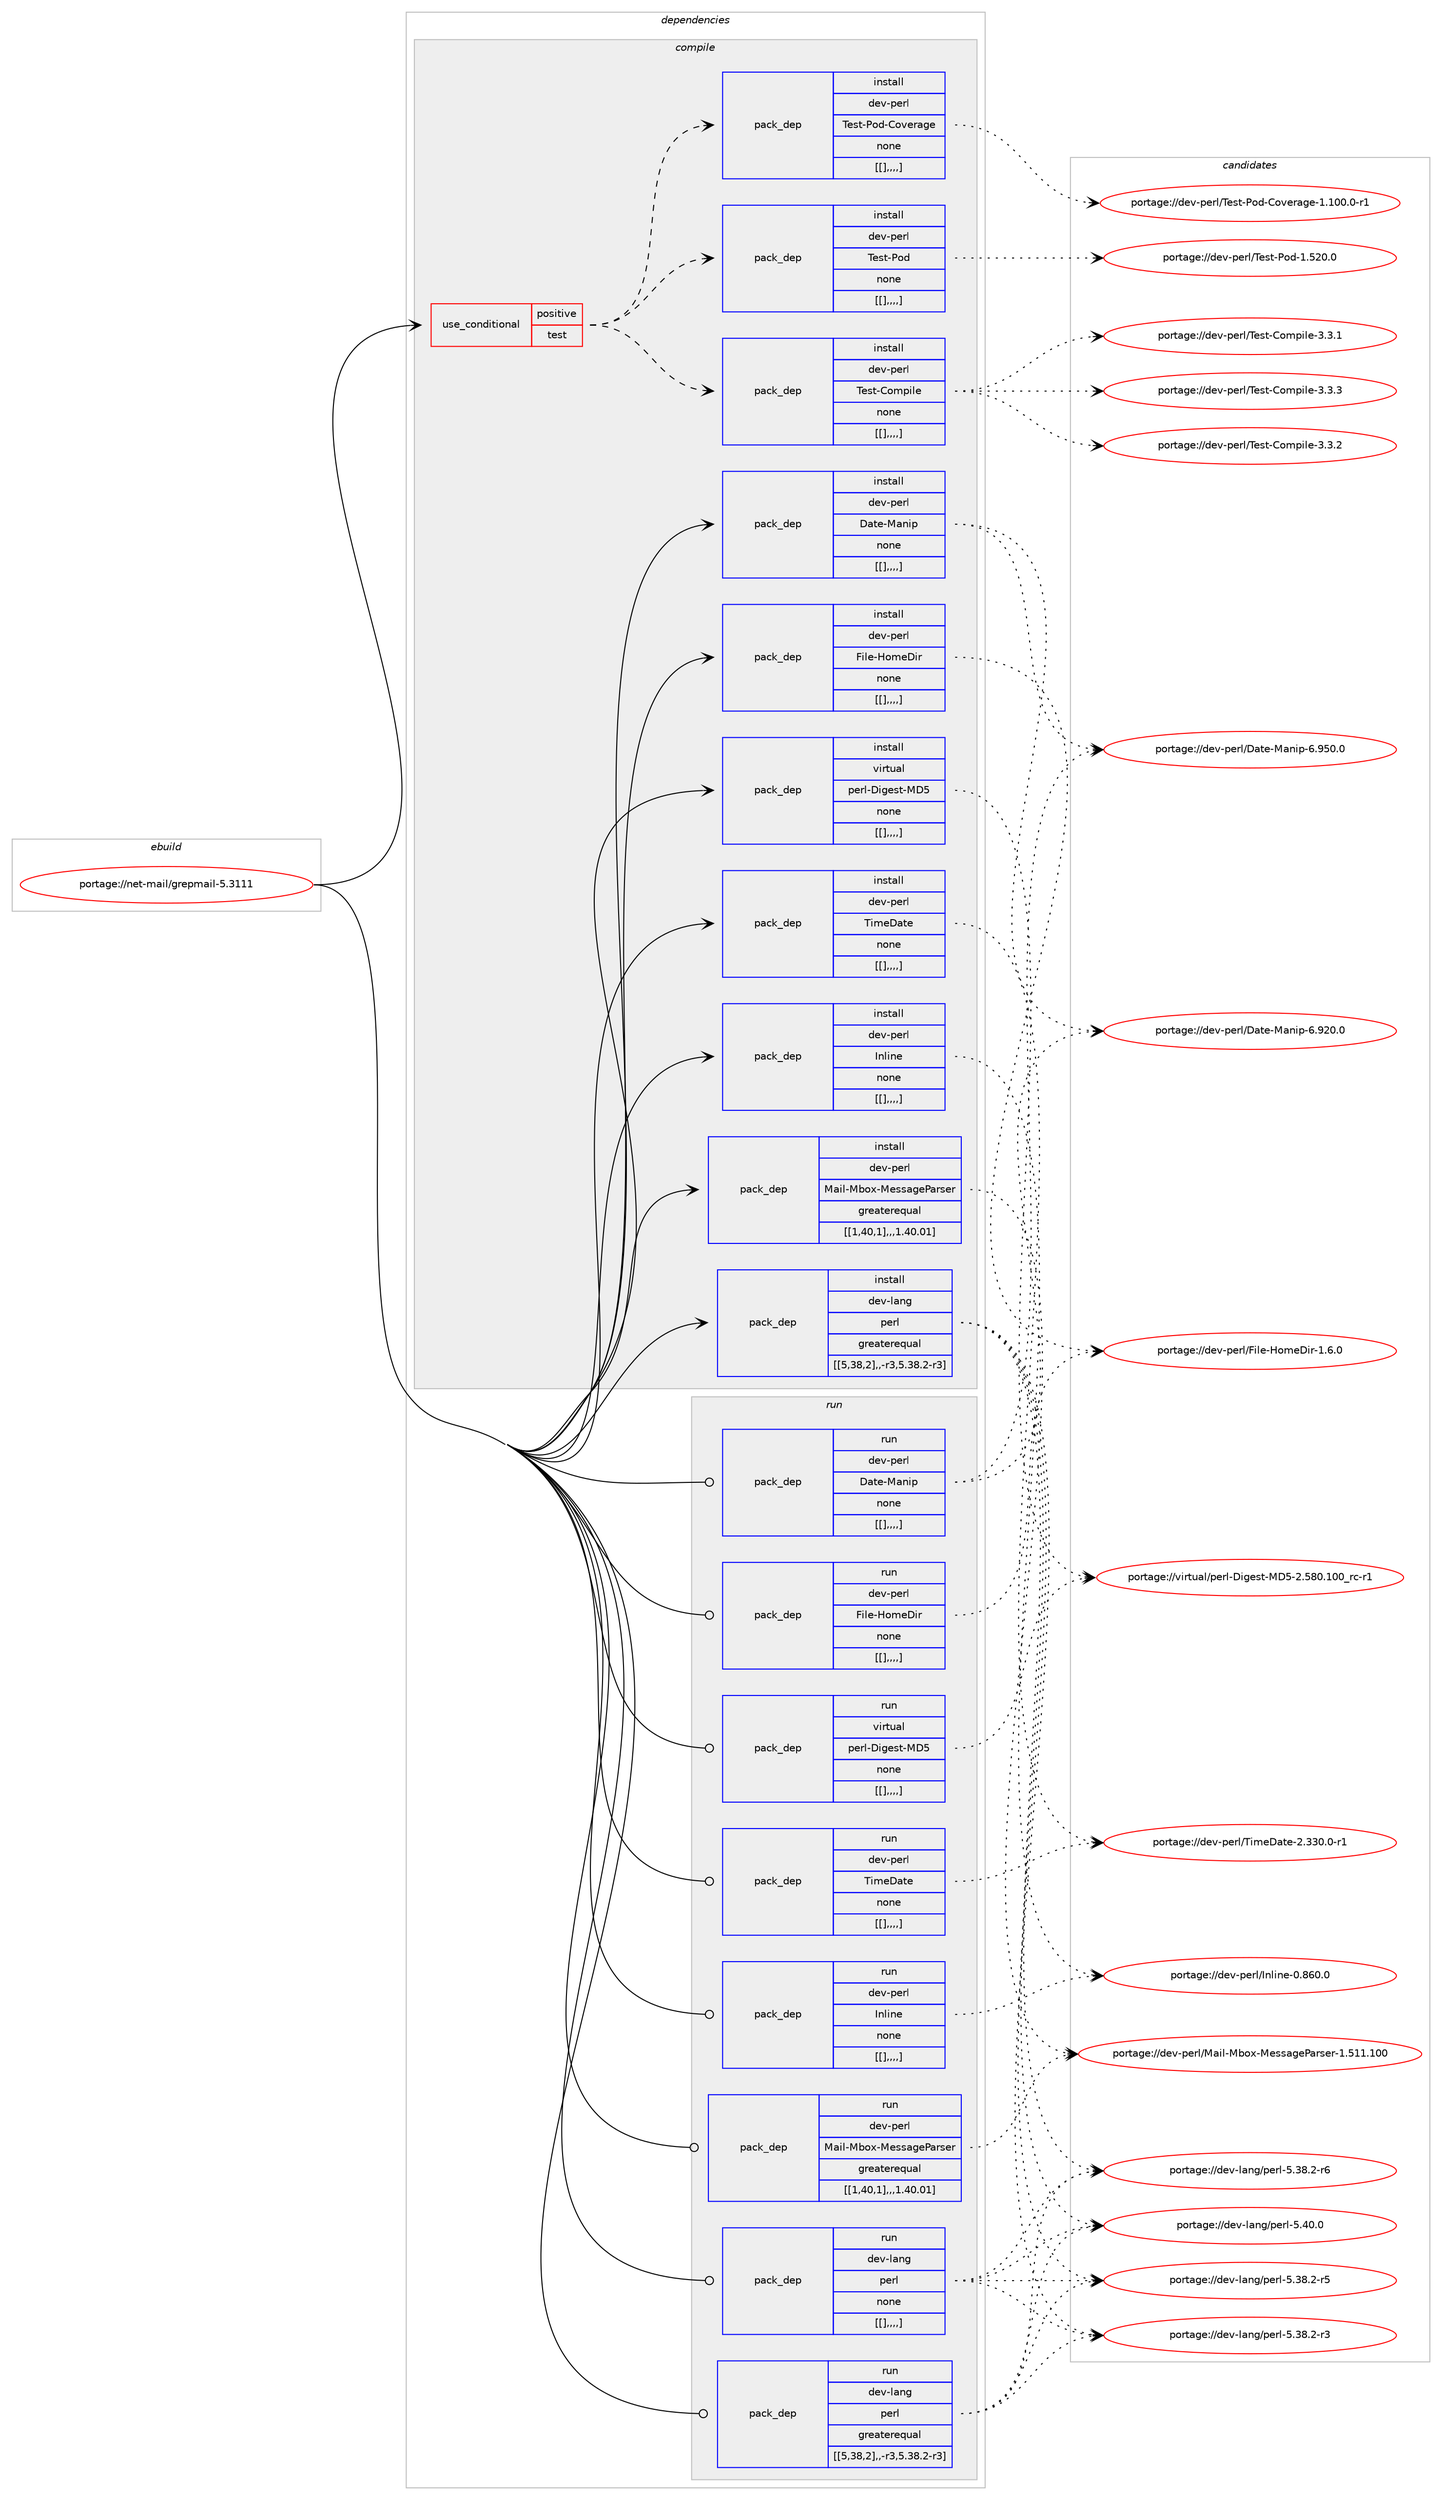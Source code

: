 digraph prolog {

# *************
# Graph options
# *************

newrank=true;
concentrate=true;
compound=true;
graph [rankdir=LR,fontname=Helvetica,fontsize=10,ranksep=1.5];#, ranksep=2.5, nodesep=0.2];
edge  [arrowhead=vee];
node  [fontname=Helvetica,fontsize=10];

# **********
# The ebuild
# **********

subgraph cluster_leftcol {
color=gray;
label=<<i>ebuild</i>>;
id [label="portage://net-mail/grepmail-5.3111", color=red, width=4, href="../net-mail/grepmail-5.3111.svg"];
}

# ****************
# The dependencies
# ****************

subgraph cluster_midcol {
color=gray;
label=<<i>dependencies</i>>;
subgraph cluster_compile {
fillcolor="#eeeeee";
style=filled;
label=<<i>compile</i>>;
subgraph cond99407 {
dependency375524 [label=<<TABLE BORDER="0" CELLBORDER="1" CELLSPACING="0" CELLPADDING="4"><TR><TD ROWSPAN="3" CELLPADDING="10">use_conditional</TD></TR><TR><TD>positive</TD></TR><TR><TD>test</TD></TR></TABLE>>, shape=none, color=red];
subgraph pack273415 {
dependency375525 [label=<<TABLE BORDER="0" CELLBORDER="1" CELLSPACING="0" CELLPADDING="4" WIDTH="220"><TR><TD ROWSPAN="6" CELLPADDING="30">pack_dep</TD></TR><TR><TD WIDTH="110">install</TD></TR><TR><TD>dev-perl</TD></TR><TR><TD>Test-Compile</TD></TR><TR><TD>none</TD></TR><TR><TD>[[],,,,]</TD></TR></TABLE>>, shape=none, color=blue];
}
dependency375524:e -> dependency375525:w [weight=20,style="dashed",arrowhead="vee"];
subgraph pack273416 {
dependency375526 [label=<<TABLE BORDER="0" CELLBORDER="1" CELLSPACING="0" CELLPADDING="4" WIDTH="220"><TR><TD ROWSPAN="6" CELLPADDING="30">pack_dep</TD></TR><TR><TD WIDTH="110">install</TD></TR><TR><TD>dev-perl</TD></TR><TR><TD>Test-Pod</TD></TR><TR><TD>none</TD></TR><TR><TD>[[],,,,]</TD></TR></TABLE>>, shape=none, color=blue];
}
dependency375524:e -> dependency375526:w [weight=20,style="dashed",arrowhead="vee"];
subgraph pack273417 {
dependency375527 [label=<<TABLE BORDER="0" CELLBORDER="1" CELLSPACING="0" CELLPADDING="4" WIDTH="220"><TR><TD ROWSPAN="6" CELLPADDING="30">pack_dep</TD></TR><TR><TD WIDTH="110">install</TD></TR><TR><TD>dev-perl</TD></TR><TR><TD>Test-Pod-Coverage</TD></TR><TR><TD>none</TD></TR><TR><TD>[[],,,,]</TD></TR></TABLE>>, shape=none, color=blue];
}
dependency375524:e -> dependency375527:w [weight=20,style="dashed",arrowhead="vee"];
}
id:e -> dependency375524:w [weight=20,style="solid",arrowhead="vee"];
subgraph pack273418 {
dependency375528 [label=<<TABLE BORDER="0" CELLBORDER="1" CELLSPACING="0" CELLPADDING="4" WIDTH="220"><TR><TD ROWSPAN="6" CELLPADDING="30">pack_dep</TD></TR><TR><TD WIDTH="110">install</TD></TR><TR><TD>dev-lang</TD></TR><TR><TD>perl</TD></TR><TR><TD>greaterequal</TD></TR><TR><TD>[[5,38,2],,-r3,5.38.2-r3]</TD></TR></TABLE>>, shape=none, color=blue];
}
id:e -> dependency375528:w [weight=20,style="solid",arrowhead="vee"];
subgraph pack273419 {
dependency375529 [label=<<TABLE BORDER="0" CELLBORDER="1" CELLSPACING="0" CELLPADDING="4" WIDTH="220"><TR><TD ROWSPAN="6" CELLPADDING="30">pack_dep</TD></TR><TR><TD WIDTH="110">install</TD></TR><TR><TD>dev-perl</TD></TR><TR><TD>Date-Manip</TD></TR><TR><TD>none</TD></TR><TR><TD>[[],,,,]</TD></TR></TABLE>>, shape=none, color=blue];
}
id:e -> dependency375529:w [weight=20,style="solid",arrowhead="vee"];
subgraph pack273420 {
dependency375530 [label=<<TABLE BORDER="0" CELLBORDER="1" CELLSPACING="0" CELLPADDING="4" WIDTH="220"><TR><TD ROWSPAN="6" CELLPADDING="30">pack_dep</TD></TR><TR><TD WIDTH="110">install</TD></TR><TR><TD>dev-perl</TD></TR><TR><TD>File-HomeDir</TD></TR><TR><TD>none</TD></TR><TR><TD>[[],,,,]</TD></TR></TABLE>>, shape=none, color=blue];
}
id:e -> dependency375530:w [weight=20,style="solid",arrowhead="vee"];
subgraph pack273421 {
dependency375531 [label=<<TABLE BORDER="0" CELLBORDER="1" CELLSPACING="0" CELLPADDING="4" WIDTH="220"><TR><TD ROWSPAN="6" CELLPADDING="30">pack_dep</TD></TR><TR><TD WIDTH="110">install</TD></TR><TR><TD>dev-perl</TD></TR><TR><TD>Inline</TD></TR><TR><TD>none</TD></TR><TR><TD>[[],,,,]</TD></TR></TABLE>>, shape=none, color=blue];
}
id:e -> dependency375531:w [weight=20,style="solid",arrowhead="vee"];
subgraph pack273422 {
dependency375532 [label=<<TABLE BORDER="0" CELLBORDER="1" CELLSPACING="0" CELLPADDING="4" WIDTH="220"><TR><TD ROWSPAN="6" CELLPADDING="30">pack_dep</TD></TR><TR><TD WIDTH="110">install</TD></TR><TR><TD>dev-perl</TD></TR><TR><TD>Mail-Mbox-MessageParser</TD></TR><TR><TD>greaterequal</TD></TR><TR><TD>[[1,40,1],,,1.40.01]</TD></TR></TABLE>>, shape=none, color=blue];
}
id:e -> dependency375532:w [weight=20,style="solid",arrowhead="vee"];
subgraph pack273423 {
dependency375533 [label=<<TABLE BORDER="0" CELLBORDER="1" CELLSPACING="0" CELLPADDING="4" WIDTH="220"><TR><TD ROWSPAN="6" CELLPADDING="30">pack_dep</TD></TR><TR><TD WIDTH="110">install</TD></TR><TR><TD>dev-perl</TD></TR><TR><TD>TimeDate</TD></TR><TR><TD>none</TD></TR><TR><TD>[[],,,,]</TD></TR></TABLE>>, shape=none, color=blue];
}
id:e -> dependency375533:w [weight=20,style="solid",arrowhead="vee"];
subgraph pack273424 {
dependency375534 [label=<<TABLE BORDER="0" CELLBORDER="1" CELLSPACING="0" CELLPADDING="4" WIDTH="220"><TR><TD ROWSPAN="6" CELLPADDING="30">pack_dep</TD></TR><TR><TD WIDTH="110">install</TD></TR><TR><TD>virtual</TD></TR><TR><TD>perl-Digest-MD5</TD></TR><TR><TD>none</TD></TR><TR><TD>[[],,,,]</TD></TR></TABLE>>, shape=none, color=blue];
}
id:e -> dependency375534:w [weight=20,style="solid",arrowhead="vee"];
}
subgraph cluster_compileandrun {
fillcolor="#eeeeee";
style=filled;
label=<<i>compile and run</i>>;
}
subgraph cluster_run {
fillcolor="#eeeeee";
style=filled;
label=<<i>run</i>>;
subgraph pack273425 {
dependency375535 [label=<<TABLE BORDER="0" CELLBORDER="1" CELLSPACING="0" CELLPADDING="4" WIDTH="220"><TR><TD ROWSPAN="6" CELLPADDING="30">pack_dep</TD></TR><TR><TD WIDTH="110">run</TD></TR><TR><TD>dev-lang</TD></TR><TR><TD>perl</TD></TR><TR><TD>greaterequal</TD></TR><TR><TD>[[5,38,2],,-r3,5.38.2-r3]</TD></TR></TABLE>>, shape=none, color=blue];
}
id:e -> dependency375535:w [weight=20,style="solid",arrowhead="odot"];
subgraph pack273426 {
dependency375536 [label=<<TABLE BORDER="0" CELLBORDER="1" CELLSPACING="0" CELLPADDING="4" WIDTH="220"><TR><TD ROWSPAN="6" CELLPADDING="30">pack_dep</TD></TR><TR><TD WIDTH="110">run</TD></TR><TR><TD>dev-lang</TD></TR><TR><TD>perl</TD></TR><TR><TD>none</TD></TR><TR><TD>[[],,,,]</TD></TR></TABLE>>, shape=none, color=blue];
}
id:e -> dependency375536:w [weight=20,style="solid",arrowhead="odot"];
subgraph pack273427 {
dependency375537 [label=<<TABLE BORDER="0" CELLBORDER="1" CELLSPACING="0" CELLPADDING="4" WIDTH="220"><TR><TD ROWSPAN="6" CELLPADDING="30">pack_dep</TD></TR><TR><TD WIDTH="110">run</TD></TR><TR><TD>dev-perl</TD></TR><TR><TD>Date-Manip</TD></TR><TR><TD>none</TD></TR><TR><TD>[[],,,,]</TD></TR></TABLE>>, shape=none, color=blue];
}
id:e -> dependency375537:w [weight=20,style="solid",arrowhead="odot"];
subgraph pack273428 {
dependency375538 [label=<<TABLE BORDER="0" CELLBORDER="1" CELLSPACING="0" CELLPADDING="4" WIDTH="220"><TR><TD ROWSPAN="6" CELLPADDING="30">pack_dep</TD></TR><TR><TD WIDTH="110">run</TD></TR><TR><TD>dev-perl</TD></TR><TR><TD>File-HomeDir</TD></TR><TR><TD>none</TD></TR><TR><TD>[[],,,,]</TD></TR></TABLE>>, shape=none, color=blue];
}
id:e -> dependency375538:w [weight=20,style="solid",arrowhead="odot"];
subgraph pack273429 {
dependency375539 [label=<<TABLE BORDER="0" CELLBORDER="1" CELLSPACING="0" CELLPADDING="4" WIDTH="220"><TR><TD ROWSPAN="6" CELLPADDING="30">pack_dep</TD></TR><TR><TD WIDTH="110">run</TD></TR><TR><TD>dev-perl</TD></TR><TR><TD>Inline</TD></TR><TR><TD>none</TD></TR><TR><TD>[[],,,,]</TD></TR></TABLE>>, shape=none, color=blue];
}
id:e -> dependency375539:w [weight=20,style="solid",arrowhead="odot"];
subgraph pack273430 {
dependency375540 [label=<<TABLE BORDER="0" CELLBORDER="1" CELLSPACING="0" CELLPADDING="4" WIDTH="220"><TR><TD ROWSPAN="6" CELLPADDING="30">pack_dep</TD></TR><TR><TD WIDTH="110">run</TD></TR><TR><TD>dev-perl</TD></TR><TR><TD>Mail-Mbox-MessageParser</TD></TR><TR><TD>greaterequal</TD></TR><TR><TD>[[1,40,1],,,1.40.01]</TD></TR></TABLE>>, shape=none, color=blue];
}
id:e -> dependency375540:w [weight=20,style="solid",arrowhead="odot"];
subgraph pack273431 {
dependency375541 [label=<<TABLE BORDER="0" CELLBORDER="1" CELLSPACING="0" CELLPADDING="4" WIDTH="220"><TR><TD ROWSPAN="6" CELLPADDING="30">pack_dep</TD></TR><TR><TD WIDTH="110">run</TD></TR><TR><TD>dev-perl</TD></TR><TR><TD>TimeDate</TD></TR><TR><TD>none</TD></TR><TR><TD>[[],,,,]</TD></TR></TABLE>>, shape=none, color=blue];
}
id:e -> dependency375541:w [weight=20,style="solid",arrowhead="odot"];
subgraph pack273432 {
dependency375542 [label=<<TABLE BORDER="0" CELLBORDER="1" CELLSPACING="0" CELLPADDING="4" WIDTH="220"><TR><TD ROWSPAN="6" CELLPADDING="30">pack_dep</TD></TR><TR><TD WIDTH="110">run</TD></TR><TR><TD>virtual</TD></TR><TR><TD>perl-Digest-MD5</TD></TR><TR><TD>none</TD></TR><TR><TD>[[],,,,]</TD></TR></TABLE>>, shape=none, color=blue];
}
id:e -> dependency375542:w [weight=20,style="solid",arrowhead="odot"];
}
}

# **************
# The candidates
# **************

subgraph cluster_choices {
rank=same;
color=gray;
label=<<i>candidates</i>>;

subgraph choice273415 {
color=black;
nodesep=1;
choice1001011184511210111410847841011151164567111109112105108101455146514651 [label="portage://dev-perl/Test-Compile-3.3.3", color=red, width=4,href="../dev-perl/Test-Compile-3.3.3.svg"];
choice1001011184511210111410847841011151164567111109112105108101455146514650 [label="portage://dev-perl/Test-Compile-3.3.2", color=red, width=4,href="../dev-perl/Test-Compile-3.3.2.svg"];
choice1001011184511210111410847841011151164567111109112105108101455146514649 [label="portage://dev-perl/Test-Compile-3.3.1", color=red, width=4,href="../dev-perl/Test-Compile-3.3.1.svg"];
dependency375525:e -> choice1001011184511210111410847841011151164567111109112105108101455146514651:w [style=dotted,weight="100"];
dependency375525:e -> choice1001011184511210111410847841011151164567111109112105108101455146514650:w [style=dotted,weight="100"];
dependency375525:e -> choice1001011184511210111410847841011151164567111109112105108101455146514649:w [style=dotted,weight="100"];
}
subgraph choice273416 {
color=black;
nodesep=1;
choice10010111845112101114108478410111511645801111004549465350484648 [label="portage://dev-perl/Test-Pod-1.520.0", color=red, width=4,href="../dev-perl/Test-Pod-1.520.0.svg"];
dependency375526:e -> choice10010111845112101114108478410111511645801111004549465350484648:w [style=dotted,weight="100"];
}
subgraph choice273417 {
color=black;
nodesep=1;
choice100101118451121011141084784101115116458011110045671111181011149710310145494649484846484511449 [label="portage://dev-perl/Test-Pod-Coverage-1.100.0-r1", color=red, width=4,href="../dev-perl/Test-Pod-Coverage-1.100.0-r1.svg"];
dependency375527:e -> choice100101118451121011141084784101115116458011110045671111181011149710310145494649484846484511449:w [style=dotted,weight="100"];
}
subgraph choice273418 {
color=black;
nodesep=1;
choice10010111845108971101034711210111410845534652484648 [label="portage://dev-lang/perl-5.40.0", color=red, width=4,href="../dev-lang/perl-5.40.0.svg"];
choice100101118451089711010347112101114108455346515646504511454 [label="portage://dev-lang/perl-5.38.2-r6", color=red, width=4,href="../dev-lang/perl-5.38.2-r6.svg"];
choice100101118451089711010347112101114108455346515646504511453 [label="portage://dev-lang/perl-5.38.2-r5", color=red, width=4,href="../dev-lang/perl-5.38.2-r5.svg"];
choice100101118451089711010347112101114108455346515646504511451 [label="portage://dev-lang/perl-5.38.2-r3", color=red, width=4,href="../dev-lang/perl-5.38.2-r3.svg"];
dependency375528:e -> choice10010111845108971101034711210111410845534652484648:w [style=dotted,weight="100"];
dependency375528:e -> choice100101118451089711010347112101114108455346515646504511454:w [style=dotted,weight="100"];
dependency375528:e -> choice100101118451089711010347112101114108455346515646504511453:w [style=dotted,weight="100"];
dependency375528:e -> choice100101118451089711010347112101114108455346515646504511451:w [style=dotted,weight="100"];
}
subgraph choice273419 {
color=black;
nodesep=1;
choice100101118451121011141084768971161014577971101051124554465753484648 [label="portage://dev-perl/Date-Manip-6.950.0", color=red, width=4,href="../dev-perl/Date-Manip-6.950.0.svg"];
choice100101118451121011141084768971161014577971101051124554465750484648 [label="portage://dev-perl/Date-Manip-6.920.0", color=red, width=4,href="../dev-perl/Date-Manip-6.920.0.svg"];
dependency375529:e -> choice100101118451121011141084768971161014577971101051124554465753484648:w [style=dotted,weight="100"];
dependency375529:e -> choice100101118451121011141084768971161014577971101051124554465750484648:w [style=dotted,weight="100"];
}
subgraph choice273420 {
color=black;
nodesep=1;
choice100101118451121011141084770105108101457211110910168105114454946544648 [label="portage://dev-perl/File-HomeDir-1.6.0", color=red, width=4,href="../dev-perl/File-HomeDir-1.6.0.svg"];
dependency375530:e -> choice100101118451121011141084770105108101457211110910168105114454946544648:w [style=dotted,weight="100"];
}
subgraph choice273421 {
color=black;
nodesep=1;
choice1001011184511210111410847731101081051101014548465654484648 [label="portage://dev-perl/Inline-0.860.0", color=red, width=4,href="../dev-perl/Inline-0.860.0.svg"];
dependency375531:e -> choice1001011184511210111410847731101081051101014548465654484648:w [style=dotted,weight="100"];
}
subgraph choice273422 {
color=black;
nodesep=1;
choice10010111845112101114108477797105108457798111120457710111511597103101809711411510111445494653494946494848 [label="portage://dev-perl/Mail-Mbox-MessageParser-1.511.100", color=red, width=4,href="../dev-perl/Mail-Mbox-MessageParser-1.511.100.svg"];
dependency375532:e -> choice10010111845112101114108477797105108457798111120457710111511597103101809711411510111445494653494946494848:w [style=dotted,weight="100"];
}
subgraph choice273423 {
color=black;
nodesep=1;
choice100101118451121011141084784105109101689711610145504651514846484511449 [label="portage://dev-perl/TimeDate-2.330.0-r1", color=red, width=4,href="../dev-perl/TimeDate-2.330.0-r1.svg"];
dependency375533:e -> choice100101118451121011141084784105109101689711610145504651514846484511449:w [style=dotted,weight="100"];
}
subgraph choice273424 {
color=black;
nodesep=1;
choice11810511411611797108471121011141084568105103101115116457768534550465356484649484895114994511449 [label="portage://virtual/perl-Digest-MD5-2.580.100_rc-r1", color=red, width=4,href="../virtual/perl-Digest-MD5-2.580.100_rc-r1.svg"];
dependency375534:e -> choice11810511411611797108471121011141084568105103101115116457768534550465356484649484895114994511449:w [style=dotted,weight="100"];
}
subgraph choice273425 {
color=black;
nodesep=1;
choice10010111845108971101034711210111410845534652484648 [label="portage://dev-lang/perl-5.40.0", color=red, width=4,href="../dev-lang/perl-5.40.0.svg"];
choice100101118451089711010347112101114108455346515646504511454 [label="portage://dev-lang/perl-5.38.2-r6", color=red, width=4,href="../dev-lang/perl-5.38.2-r6.svg"];
choice100101118451089711010347112101114108455346515646504511453 [label="portage://dev-lang/perl-5.38.2-r5", color=red, width=4,href="../dev-lang/perl-5.38.2-r5.svg"];
choice100101118451089711010347112101114108455346515646504511451 [label="portage://dev-lang/perl-5.38.2-r3", color=red, width=4,href="../dev-lang/perl-5.38.2-r3.svg"];
dependency375535:e -> choice10010111845108971101034711210111410845534652484648:w [style=dotted,weight="100"];
dependency375535:e -> choice100101118451089711010347112101114108455346515646504511454:w [style=dotted,weight="100"];
dependency375535:e -> choice100101118451089711010347112101114108455346515646504511453:w [style=dotted,weight="100"];
dependency375535:e -> choice100101118451089711010347112101114108455346515646504511451:w [style=dotted,weight="100"];
}
subgraph choice273426 {
color=black;
nodesep=1;
choice10010111845108971101034711210111410845534652484648 [label="portage://dev-lang/perl-5.40.0", color=red, width=4,href="../dev-lang/perl-5.40.0.svg"];
choice100101118451089711010347112101114108455346515646504511454 [label="portage://dev-lang/perl-5.38.2-r6", color=red, width=4,href="../dev-lang/perl-5.38.2-r6.svg"];
choice100101118451089711010347112101114108455346515646504511453 [label="portage://dev-lang/perl-5.38.2-r5", color=red, width=4,href="../dev-lang/perl-5.38.2-r5.svg"];
choice100101118451089711010347112101114108455346515646504511451 [label="portage://dev-lang/perl-5.38.2-r3", color=red, width=4,href="../dev-lang/perl-5.38.2-r3.svg"];
dependency375536:e -> choice10010111845108971101034711210111410845534652484648:w [style=dotted,weight="100"];
dependency375536:e -> choice100101118451089711010347112101114108455346515646504511454:w [style=dotted,weight="100"];
dependency375536:e -> choice100101118451089711010347112101114108455346515646504511453:w [style=dotted,weight="100"];
dependency375536:e -> choice100101118451089711010347112101114108455346515646504511451:w [style=dotted,weight="100"];
}
subgraph choice273427 {
color=black;
nodesep=1;
choice100101118451121011141084768971161014577971101051124554465753484648 [label="portage://dev-perl/Date-Manip-6.950.0", color=red, width=4,href="../dev-perl/Date-Manip-6.950.0.svg"];
choice100101118451121011141084768971161014577971101051124554465750484648 [label="portage://dev-perl/Date-Manip-6.920.0", color=red, width=4,href="../dev-perl/Date-Manip-6.920.0.svg"];
dependency375537:e -> choice100101118451121011141084768971161014577971101051124554465753484648:w [style=dotted,weight="100"];
dependency375537:e -> choice100101118451121011141084768971161014577971101051124554465750484648:w [style=dotted,weight="100"];
}
subgraph choice273428 {
color=black;
nodesep=1;
choice100101118451121011141084770105108101457211110910168105114454946544648 [label="portage://dev-perl/File-HomeDir-1.6.0", color=red, width=4,href="../dev-perl/File-HomeDir-1.6.0.svg"];
dependency375538:e -> choice100101118451121011141084770105108101457211110910168105114454946544648:w [style=dotted,weight="100"];
}
subgraph choice273429 {
color=black;
nodesep=1;
choice1001011184511210111410847731101081051101014548465654484648 [label="portage://dev-perl/Inline-0.860.0", color=red, width=4,href="../dev-perl/Inline-0.860.0.svg"];
dependency375539:e -> choice1001011184511210111410847731101081051101014548465654484648:w [style=dotted,weight="100"];
}
subgraph choice273430 {
color=black;
nodesep=1;
choice10010111845112101114108477797105108457798111120457710111511597103101809711411510111445494653494946494848 [label="portage://dev-perl/Mail-Mbox-MessageParser-1.511.100", color=red, width=4,href="../dev-perl/Mail-Mbox-MessageParser-1.511.100.svg"];
dependency375540:e -> choice10010111845112101114108477797105108457798111120457710111511597103101809711411510111445494653494946494848:w [style=dotted,weight="100"];
}
subgraph choice273431 {
color=black;
nodesep=1;
choice100101118451121011141084784105109101689711610145504651514846484511449 [label="portage://dev-perl/TimeDate-2.330.0-r1", color=red, width=4,href="../dev-perl/TimeDate-2.330.0-r1.svg"];
dependency375541:e -> choice100101118451121011141084784105109101689711610145504651514846484511449:w [style=dotted,weight="100"];
}
subgraph choice273432 {
color=black;
nodesep=1;
choice11810511411611797108471121011141084568105103101115116457768534550465356484649484895114994511449 [label="portage://virtual/perl-Digest-MD5-2.580.100_rc-r1", color=red, width=4,href="../virtual/perl-Digest-MD5-2.580.100_rc-r1.svg"];
dependency375542:e -> choice11810511411611797108471121011141084568105103101115116457768534550465356484649484895114994511449:w [style=dotted,weight="100"];
}
}

}
